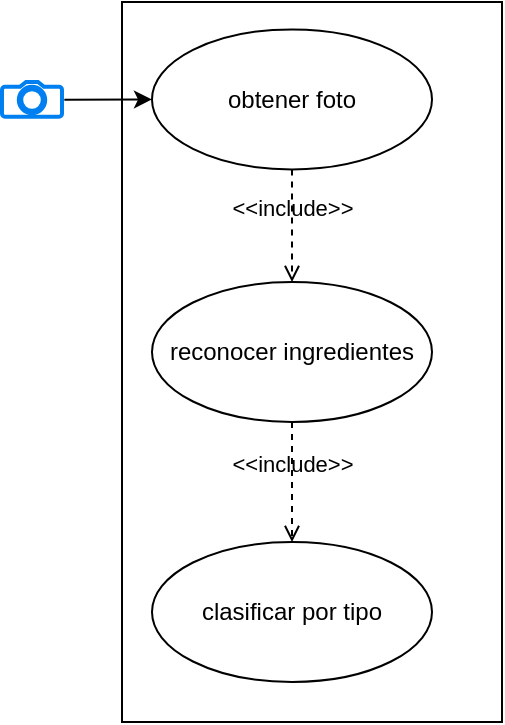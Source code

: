 <mxfile>
    <diagram id="dv6wOPkrv13Tsfi8ol4_" name="Página-1">
        <mxGraphModel dx="930" dy="536" grid="1" gridSize="10" guides="1" tooltips="1" connect="1" arrows="1" fold="1" page="1" pageScale="1" pageWidth="850" pageHeight="1100" math="0" shadow="0">
            <root>
                <mxCell id="0"/>
                <mxCell id="1" parent="0"/>
                <mxCell id="13" value="" style="rounded=0;whiteSpace=wrap;html=1;" parent="1" vertex="1">
                    <mxGeometry x="130" y="110" width="190" height="360" as="geometry"/>
                </mxCell>
                <mxCell id="2" value="" style="html=1;verticalLabelPosition=bottom;align=center;labelBackgroundColor=#ffffff;verticalAlign=top;strokeWidth=2;strokeColor=#0080F0;shadow=0;dashed=0;shape=mxgraph.ios7.icons.camera;" parent="1" vertex="1">
                    <mxGeometry x="70" y="150" width="30" height="17.4" as="geometry"/>
                </mxCell>
                <mxCell id="7" style="edgeStyle=none;html=1;exitX=0;exitY=0.5;exitDx=0;exitDy=0;entryX=1.039;entryY=0.508;entryDx=0;entryDy=0;entryPerimeter=0;startArrow=classic;startFill=1;endArrow=none;endFill=0;" parent="1" source="4" target="2" edge="1">
                    <mxGeometry relative="1" as="geometry"/>
                </mxCell>
                <mxCell id="4" value="obtener foto" style="ellipse;whiteSpace=wrap;html=1;" parent="1" vertex="1">
                    <mxGeometry x="145" y="123.7" width="140" height="70" as="geometry"/>
                </mxCell>
                <mxCell id="5" value="reconocer ingredientes" style="ellipse;whiteSpace=wrap;html=1;" parent="1" vertex="1">
                    <mxGeometry x="145" y="250" width="140" height="70" as="geometry"/>
                </mxCell>
                <mxCell id="10" value="clasificar por tipo" style="ellipse;whiteSpace=wrap;html=1;" parent="1" vertex="1">
                    <mxGeometry x="145" y="380" width="140" height="70" as="geometry"/>
                </mxCell>
                <mxCell id="14" value="&amp;lt;&amp;lt;include&amp;gt;&amp;gt;" style="html=1;verticalAlign=bottom;labelBackgroundColor=none;endArrow=open;endFill=0;dashed=1;entryX=0.5;entryY=0;entryDx=0;entryDy=0;exitX=0.5;exitY=1;exitDx=0;exitDy=0;" edge="1" parent="1" source="4" target="5">
                    <mxGeometry x="-0.006" width="160" relative="1" as="geometry">
                        <mxPoint x="240.0" y="135" as="sourcePoint"/>
                        <mxPoint x="330.0" y="135" as="targetPoint"/>
                        <mxPoint as="offset"/>
                    </mxGeometry>
                </mxCell>
                <mxCell id="15" value="&amp;lt;&amp;lt;include&amp;gt;&amp;gt;" style="html=1;verticalAlign=bottom;labelBackgroundColor=none;endArrow=open;endFill=0;dashed=1;entryX=0.5;entryY=0;entryDx=0;entryDy=0;exitX=0.5;exitY=1;exitDx=0;exitDy=0;" edge="1" parent="1" source="5" target="10">
                    <mxGeometry x="-0.006" width="160" relative="1" as="geometry">
                        <mxPoint x="250.0" y="145" as="sourcePoint"/>
                        <mxPoint x="340.0" y="145" as="targetPoint"/>
                        <mxPoint as="offset"/>
                    </mxGeometry>
                </mxCell>
            </root>
        </mxGraphModel>
    </diagram>
</mxfile>